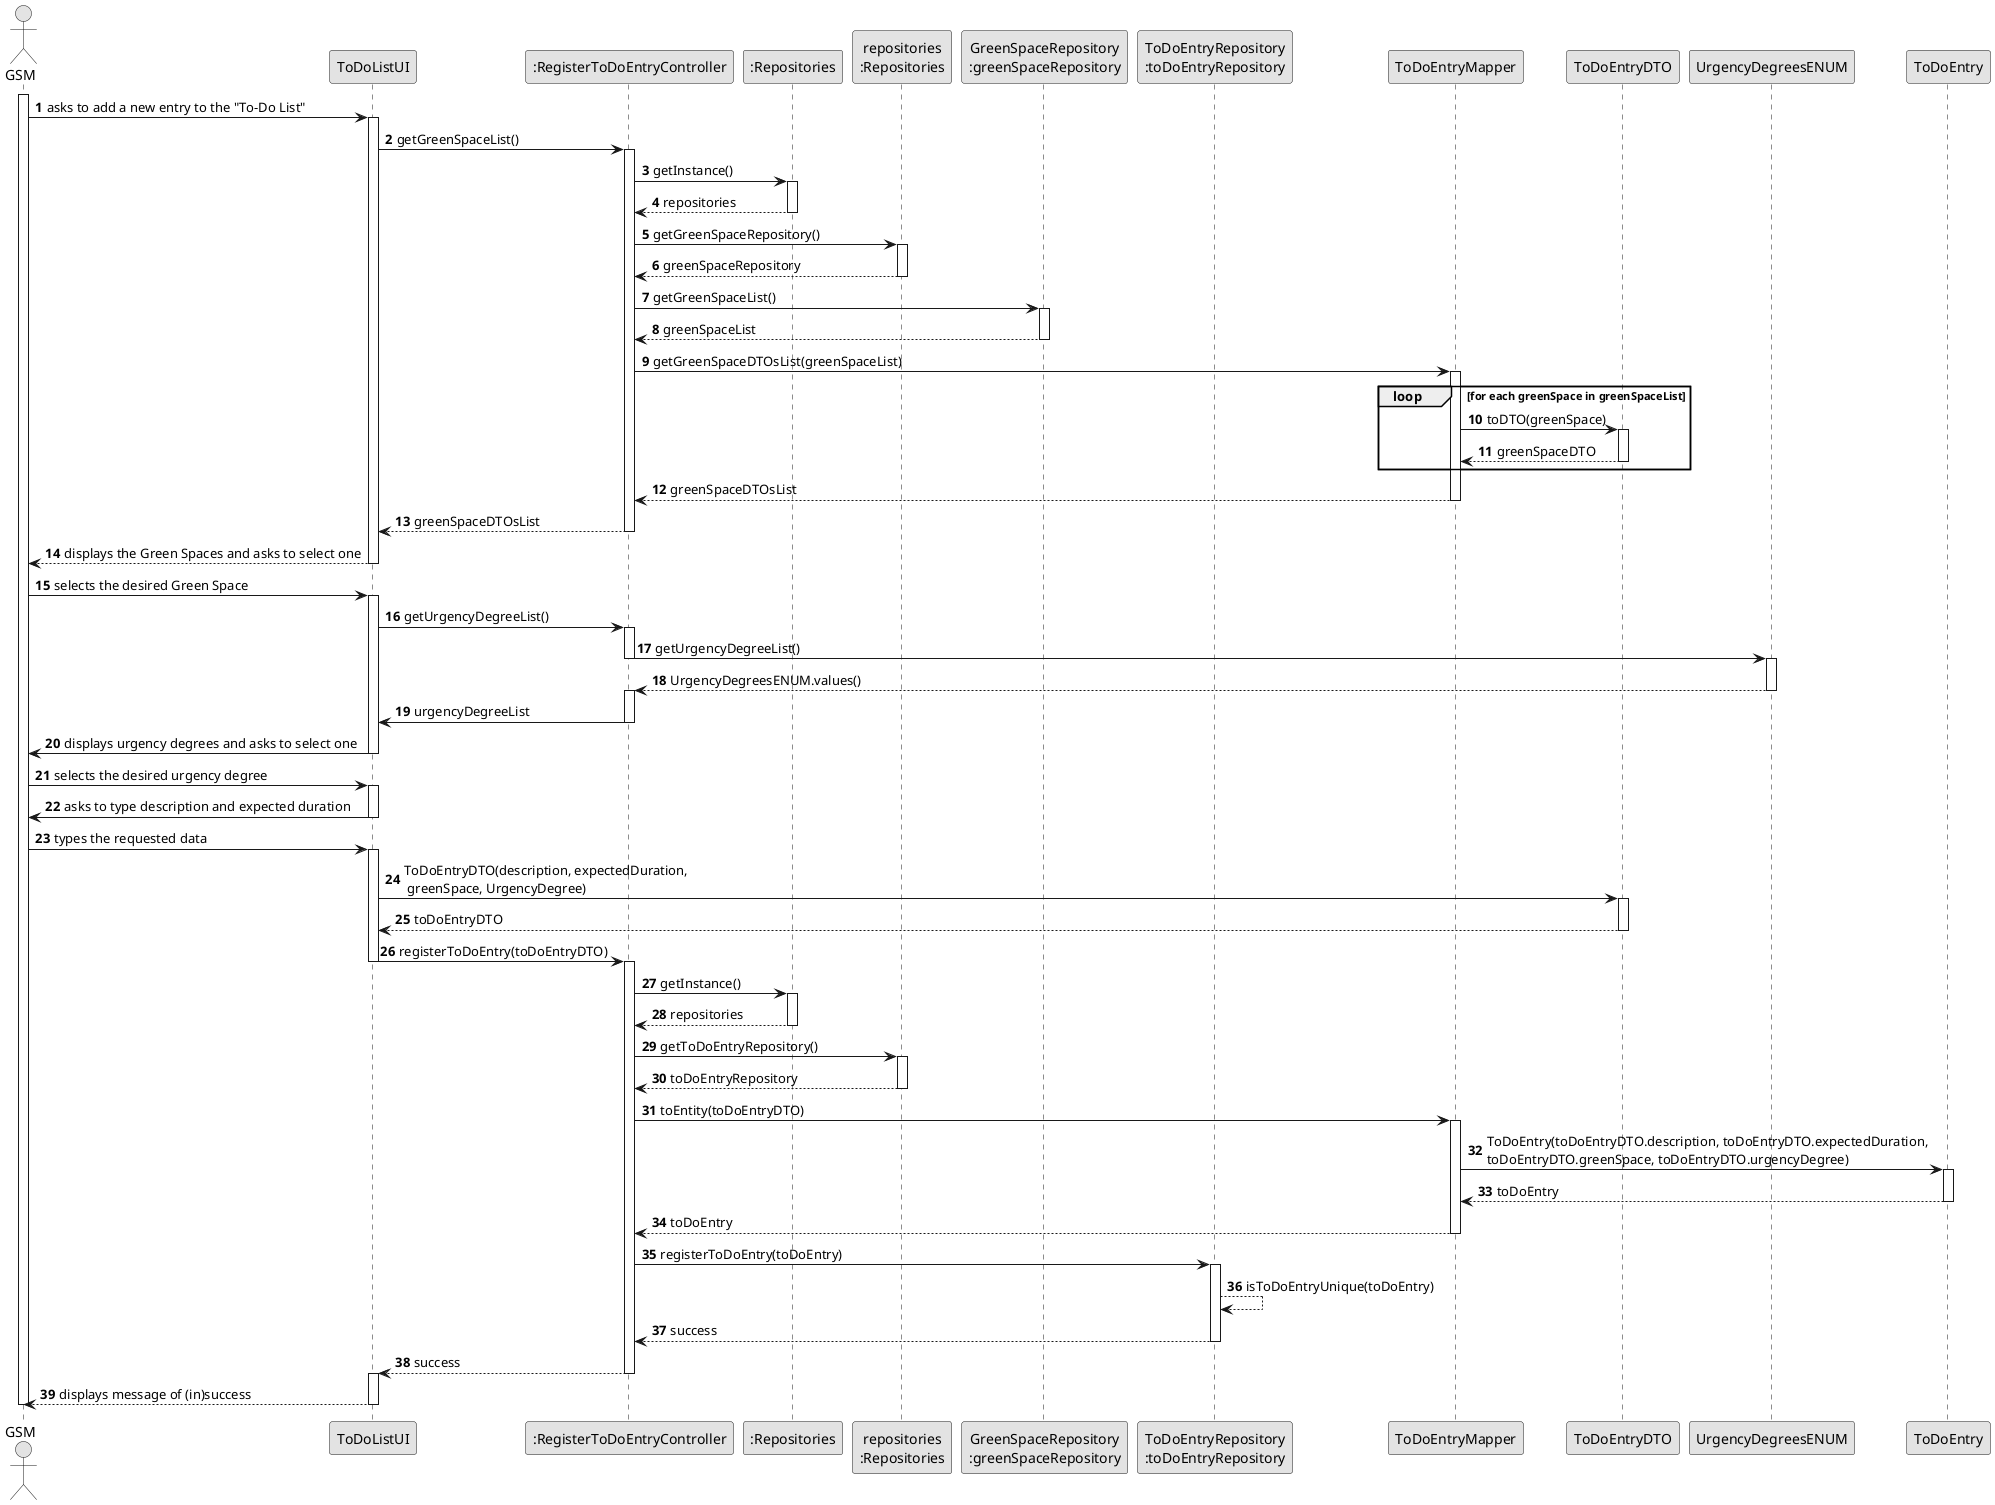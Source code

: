 @startuml
skinparam monochrome true
skinparam packageStyle rectangle
skinparam shadowing false

autonumber

actor "GSM" as Employee
participant "ToDoListUI" as UI
participant ":RegisterToDoEntryController" as CTRL
participant ":Repositories" as RepositorySingleton
participant "repositories\n:Repositories" as PLAT
participant "GreenSpaceRepository\n:greenSpaceRepository" as GreenRepo
participant "ToDoEntryRepository\n:toDoEntryRepository" as TaskRepo
participant "ToDoEntryMapper"
participant "ToDoEntryDTO"

activate Employee

    Employee -> UI : asks to add a new entry to the "To-Do List"

    activate UI

        UI -> CTRL : getGreenSpaceList()
        activate CTRL

            CTRL -> RepositorySingleton : getInstance()
            activate RepositorySingleton

                RepositorySingleton --> CTRL: repositories
                deactivate RepositorySingleton
                CTRL -> PLAT : getGreenSpaceRepository()
                activate PLAT
                PLAT --> CTRL : greenSpaceRepository
                deactivate PLAT




            CTRL -> GreenRepo : getGreenSpaceList()
            activate GreenRepo

                GreenRepo --> CTRL : greenSpaceList
            deactivate GreenRepo

            CTRL -> "ToDoEntryMapper" : getGreenSpaceDTOsList(greenSpaceList)
            activate "ToDoEntryMapper"

            loop for each greenSpace in greenSpaceList
                ToDoEntryMapper -> ToDoEntryDTO: toDTO(greenSpace)
                activate ToDoEntryDTO
              ToDoEntryDTO --> ToDoEntryMapper : greenSpaceDTO
                deactivate ToDoEntryDTO


            end

            ToDoEntryMapper --> CTRL: greenSpaceDTOsList
            deactivate ToDoEntryMapper

            CTRL --> UI : greenSpaceDTOsList
        deactivate CTRL

        UI --> Employee : displays the Green Spaces and asks to select one
    deactivate UI

    Employee -> UI : selects the desired Green Space
    activate UI

    UI -> CTRL : getUrgencyDegreeList()
            activate CTRL

    CTRL -> UrgencyDegreesENUM : getUrgencyDegreeList()
    deactivate CTRL
    activate UrgencyDegreesENUM
    UrgencyDegreesENUM --> CTRL : UrgencyDegreesENUM.values()
deactivate UrgencyDegreesENUM
activate CTRL
CTRL -> UI : urgencyDegreeList
deactivate CTRL
        UI -> Employee : displays urgency degrees and asks to select one
    deactivate UI

    Employee -> UI : selects the desired urgency degree
    activate UI
    UI -> Employee: asks to type description and expected duration
    deactivate UI
    Employee -> UI : types the requested data
    activate UI

        UI -> "ToDoEntryDTO" : ToDoEntryDTO(description, expectedDuration,\n greenSpace, UrgencyDegree)
        activate ToDoEntryDTO
        UI <-- "ToDoEntryDTO" : toDoEntryDTO
deactivate "ToDoEntryDTO"

        UI -> CTRL : registerToDoEntry(toDoEntryDTO)
        deactivate UI
        activate CTRL




CTRL -> RepositorySingleton : getInstance()
            activate RepositorySingleton

                RepositorySingleton --> CTRL: repositories
                deactivate RepositorySingleton
                CTRL -> PLAT : getToDoEntryRepository()
                activate PLAT
                PLAT --> CTRL : toDoEntryRepository
                deactivate PLAT
                CTRL -> "ToDoEntryMapper" : toEntity(toDoEntryDTO)
                            activate "ToDoEntryMapper"


                                "ToDoEntryMapper" -> ToDoEntry : ToDoEntry(toDoEntryDTO.description, toDoEntryDTO.expectedDuration, \ntoDoEntryDTO.greenSpace, toDoEntryDTO.urgencyDegree)
                                activate ToDoEntry
                                ToDoEntry --> "ToDoEntryMapper" : toDoEntry
                             deactivate ToDoEntry
                                "ToDoEntryMapper" --> CTRL : toDoEntry
                            deactivate "ToDoEntryMapper"
                CTRL -> TaskRepo : registerToDoEntry(toDoEntry)

            activate TaskRepo


TaskRepo --> TaskRepo : isToDoEntryUnique(toDoEntry)
                TaskRepo --> CTRL : success

            deactivate TaskRepo

            CTRL --> UI : success
        deactivate CTRL
        activate UI

        UI --> Employee : displays message of (in)success
    deactivate UI

deactivate Employee

@enduml
